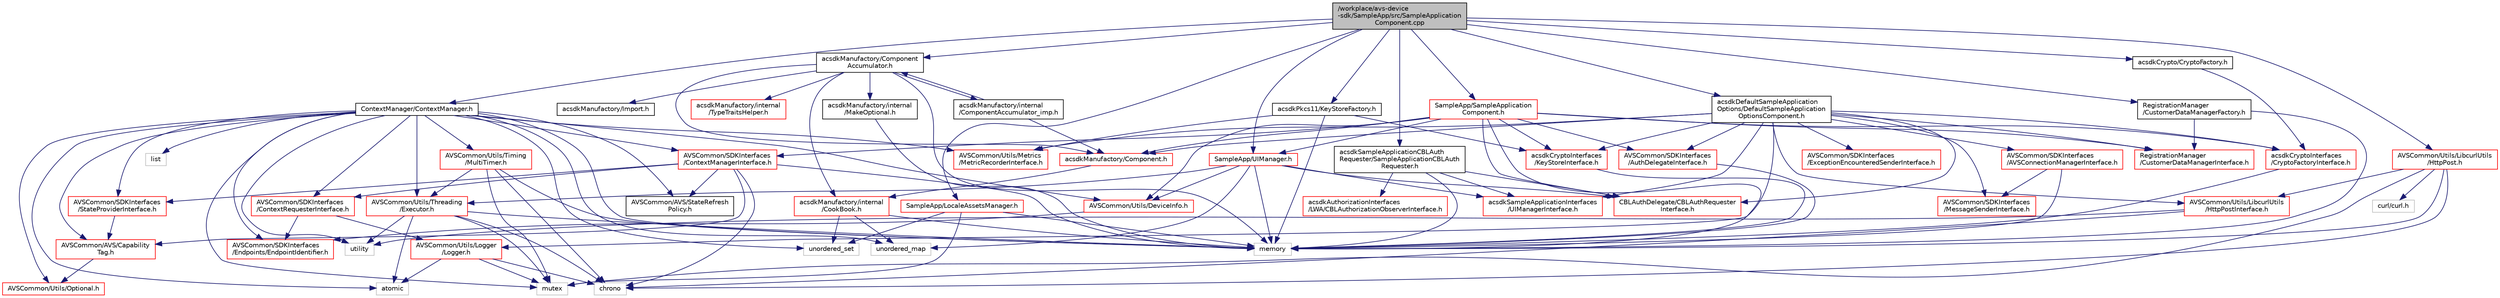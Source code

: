digraph "/workplace/avs-device-sdk/SampleApp/src/SampleApplicationComponent.cpp"
{
  edge [fontname="Helvetica",fontsize="10",labelfontname="Helvetica",labelfontsize="10"];
  node [fontname="Helvetica",fontsize="10",shape=record];
  Node0 [label="/workplace/avs-device\l-sdk/SampleApp/src/SampleApplication\lComponent.cpp",height=0.2,width=0.4,color="black", fillcolor="grey75", style="filled", fontcolor="black"];
  Node0 -> Node1 [color="midnightblue",fontsize="10",style="solid",fontname="Helvetica"];
  Node1 [label="acsdkCrypto/CryptoFactory.h",height=0.2,width=0.4,color="black", fillcolor="white", style="filled",URL="$_crypto_factory_8h.html"];
  Node1 -> Node2 [color="midnightblue",fontsize="10",style="solid",fontname="Helvetica"];
  Node2 [label="acsdkCryptoInterfaces\l/CryptoFactoryInterface.h",height=0.2,width=0.4,color="red", fillcolor="white", style="filled",URL="$_crypto_factory_interface_8h.html"];
  Node2 -> Node3 [color="midnightblue",fontsize="10",style="solid",fontname="Helvetica"];
  Node3 [label="memory",height=0.2,width=0.4,color="grey75", fillcolor="white", style="filled"];
  Node0 -> Node12 [color="midnightblue",fontsize="10",style="solid",fontname="Helvetica"];
  Node12 [label="acsdkManufactory/Component\lAccumulator.h",height=0.2,width=0.4,color="black", fillcolor="white", style="filled",URL="$_component_accumulator_8h.html"];
  Node12 -> Node3 [color="midnightblue",fontsize="10",style="solid",fontname="Helvetica"];
  Node12 -> Node13 [color="midnightblue",fontsize="10",style="solid",fontname="Helvetica"];
  Node13 [label="acsdkManufactory/Component.h",height=0.2,width=0.4,color="red", fillcolor="white", style="filled",URL="$_component_8h.html"];
  Node13 -> Node14 [color="midnightblue",fontsize="10",style="solid",fontname="Helvetica"];
  Node14 [label="acsdkManufactory/internal\l/CookBook.h",height=0.2,width=0.4,color="red", fillcolor="white", style="filled",URL="$_cook_book_8h.html"];
  Node14 -> Node3 [color="midnightblue",fontsize="10",style="solid",fontname="Helvetica"];
  Node14 -> Node17 [color="midnightblue",fontsize="10",style="solid",fontname="Helvetica"];
  Node17 [label="unordered_map",height=0.2,width=0.4,color="grey75", fillcolor="white", style="filled"];
  Node14 -> Node18 [color="midnightblue",fontsize="10",style="solid",fontname="Helvetica"];
  Node18 [label="unordered_set",height=0.2,width=0.4,color="grey75", fillcolor="white", style="filled"];
  Node12 -> Node56 [color="midnightblue",fontsize="10",style="solid",fontname="Helvetica"];
  Node56 [label="acsdkManufactory/Import.h",height=0.2,width=0.4,color="black", fillcolor="white", style="filled",URL="$_import_8h.html"];
  Node12 -> Node58 [color="midnightblue",fontsize="10",style="solid",fontname="Helvetica"];
  Node58 [label="acsdkManufactory/internal\l/MakeOptional.h",height=0.2,width=0.4,color="black", fillcolor="white", style="filled",URL="$_make_optional_8h.html"];
  Node58 -> Node3 [color="midnightblue",fontsize="10",style="solid",fontname="Helvetica"];
  Node12 -> Node14 [color="midnightblue",fontsize="10",style="solid",fontname="Helvetica"];
  Node12 -> Node45 [color="midnightblue",fontsize="10",style="solid",fontname="Helvetica"];
  Node45 [label="acsdkManufactory/internal\l/TypeTraitsHelper.h",height=0.2,width=0.4,color="red", fillcolor="white", style="filled",URL="$_type_traits_helper_8h.html"];
  Node12 -> Node60 [color="midnightblue",fontsize="10",style="solid",fontname="Helvetica"];
  Node60 [label="acsdkManufactory/internal\l/ComponentAccumulator_imp.h",height=0.2,width=0.4,color="black", fillcolor="white", style="filled",URL="$_component_accumulator__imp_8h.html"];
  Node60 -> Node13 [color="midnightblue",fontsize="10",style="solid",fontname="Helvetica"];
  Node60 -> Node12 [color="midnightblue",fontsize="10",style="solid",fontname="Helvetica"];
  Node0 -> Node61 [color="midnightblue",fontsize="10",style="solid",fontname="Helvetica"];
  Node61 [label="acsdkPkcs11/KeyStoreFactory.h",height=0.2,width=0.4,color="black", fillcolor="white", style="filled",URL="$_key_store_factory_8h.html"];
  Node61 -> Node3 [color="midnightblue",fontsize="10",style="solid",fontname="Helvetica"];
  Node61 -> Node62 [color="midnightblue",fontsize="10",style="solid",fontname="Helvetica"];
  Node62 [label="acsdkCryptoInterfaces\l/KeyStoreInterface.h",height=0.2,width=0.4,color="red", fillcolor="white", style="filled",URL="$_key_store_interface_8h.html"];
  Node62 -> Node3 [color="midnightblue",fontsize="10",style="solid",fontname="Helvetica"];
  Node61 -> Node63 [color="midnightblue",fontsize="10",style="solid",fontname="Helvetica"];
  Node63 [label="AVSCommon/Utils/Metrics\l/MetricRecorderInterface.h",height=0.2,width=0.4,color="red", fillcolor="white", style="filled",URL="$_metric_recorder_interface_8h.html"];
  Node0 -> Node69 [color="midnightblue",fontsize="10",style="solid",fontname="Helvetica"];
  Node69 [label="ContextManager/ContextManager.h",height=0.2,width=0.4,color="black", fillcolor="white", style="filled",URL="$_context_manager_8h.html"];
  Node69 -> Node33 [color="midnightblue",fontsize="10",style="solid",fontname="Helvetica"];
  Node33 [label="atomic",height=0.2,width=0.4,color="grey75", fillcolor="white", style="filled"];
  Node69 -> Node47 [color="midnightblue",fontsize="10",style="solid",fontname="Helvetica"];
  Node47 [label="list",height=0.2,width=0.4,color="grey75", fillcolor="white", style="filled"];
  Node69 -> Node3 [color="midnightblue",fontsize="10",style="solid",fontname="Helvetica"];
  Node69 -> Node70 [color="midnightblue",fontsize="10",style="solid",fontname="Helvetica"];
  Node70 [label="utility",height=0.2,width=0.4,color="grey75", fillcolor="white", style="filled"];
  Node69 -> Node34 [color="midnightblue",fontsize="10",style="solid",fontname="Helvetica"];
  Node34 [label="mutex",height=0.2,width=0.4,color="grey75", fillcolor="white", style="filled"];
  Node69 -> Node17 [color="midnightblue",fontsize="10",style="solid",fontname="Helvetica"];
  Node69 -> Node18 [color="midnightblue",fontsize="10",style="solid",fontname="Helvetica"];
  Node69 -> Node71 [color="midnightblue",fontsize="10",style="solid",fontname="Helvetica"];
  Node71 [label="AVSCommon/AVS/Capability\lTag.h",height=0.2,width=0.4,color="red", fillcolor="white", style="filled",URL="$_capability_tag_8h.html"];
  Node71 -> Node68 [color="midnightblue",fontsize="10",style="solid",fontname="Helvetica"];
  Node68 [label="AVSCommon/Utils/Optional.h",height=0.2,width=0.4,color="red", fillcolor="white", style="filled",URL="$_optional_8h.html"];
  Node69 -> Node72 [color="midnightblue",fontsize="10",style="solid",fontname="Helvetica"];
  Node72 [label="AVSCommon/AVS/StateRefresh\lPolicy.h",height=0.2,width=0.4,color="black", fillcolor="white", style="filled",URL="$_state_refresh_policy_8h.html"];
  Node69 -> Node73 [color="midnightblue",fontsize="10",style="solid",fontname="Helvetica"];
  Node73 [label="AVSCommon/SDKInterfaces\l/ContextManagerInterface.h",height=0.2,width=0.4,color="red", fillcolor="white", style="filled",URL="$_context_manager_interface_8h.html"];
  Node73 -> Node31 [color="midnightblue",fontsize="10",style="solid",fontname="Helvetica"];
  Node31 [label="chrono",height=0.2,width=0.4,color="grey75", fillcolor="white", style="filled"];
  Node73 -> Node3 [color="midnightblue",fontsize="10",style="solid",fontname="Helvetica"];
  Node73 -> Node71 [color="midnightblue",fontsize="10",style="solid",fontname="Helvetica"];
  Node73 -> Node72 [color="midnightblue",fontsize="10",style="solid",fontname="Helvetica"];
  Node73 -> Node83 [color="midnightblue",fontsize="10",style="solid",fontname="Helvetica"];
  Node83 [label="AVSCommon/SDKInterfaces\l/ContextRequesterInterface.h",height=0.2,width=0.4,color="red", fillcolor="white", style="filled",URL="$_context_requester_interface_8h.html"];
  Node83 -> Node32 [color="midnightblue",fontsize="10",style="solid",fontname="Helvetica"];
  Node32 [label="AVSCommon/Utils/Logger\l/Logger.h",height=0.2,width=0.4,color="red", fillcolor="white", style="filled",URL="$_logger_8h.html"];
  Node32 -> Node33 [color="midnightblue",fontsize="10",style="solid",fontname="Helvetica"];
  Node32 -> Node31 [color="midnightblue",fontsize="10",style="solid",fontname="Helvetica"];
  Node32 -> Node34 [color="midnightblue",fontsize="10",style="solid",fontname="Helvetica"];
  Node83 -> Node86 [color="midnightblue",fontsize="10",style="solid",fontname="Helvetica"];
  Node86 [label="AVSCommon/SDKInterfaces\l/Endpoints/EndpointIdentifier.h",height=0.2,width=0.4,color="red", fillcolor="white", style="filled",URL="$_endpoint_identifier_8h.html"];
  Node73 -> Node87 [color="midnightblue",fontsize="10",style="solid",fontname="Helvetica"];
  Node87 [label="AVSCommon/SDKInterfaces\l/StateProviderInterface.h",height=0.2,width=0.4,color="red", fillcolor="white", style="filled",URL="$_state_provider_interface_8h.html"];
  Node87 -> Node71 [color="midnightblue",fontsize="10",style="solid",fontname="Helvetica"];
  Node69 -> Node83 [color="midnightblue",fontsize="10",style="solid",fontname="Helvetica"];
  Node69 -> Node86 [color="midnightblue",fontsize="10",style="solid",fontname="Helvetica"];
  Node69 -> Node87 [color="midnightblue",fontsize="10",style="solid",fontname="Helvetica"];
  Node69 -> Node89 [color="midnightblue",fontsize="10",style="solid",fontname="Helvetica"];
  Node89 [label="AVSCommon/Utils/DeviceInfo.h",height=0.2,width=0.4,color="red", fillcolor="white", style="filled",URL="$_device_info_8h.html"];
  Node89 -> Node86 [color="midnightblue",fontsize="10",style="solid",fontname="Helvetica"];
  Node69 -> Node63 [color="midnightblue",fontsize="10",style="solid",fontname="Helvetica"];
  Node69 -> Node68 [color="midnightblue",fontsize="10",style="solid",fontname="Helvetica"];
  Node69 -> Node90 [color="midnightblue",fontsize="10",style="solid",fontname="Helvetica"];
  Node90 [label="AVSCommon/Utils/Threading\l/Executor.h",height=0.2,width=0.4,color="red", fillcolor="white", style="filled",URL="$_executor_8h.html"];
  Node90 -> Node33 [color="midnightblue",fontsize="10",style="solid",fontname="Helvetica"];
  Node90 -> Node31 [color="midnightblue",fontsize="10",style="solid",fontname="Helvetica"];
  Node90 -> Node3 [color="midnightblue",fontsize="10",style="solid",fontname="Helvetica"];
  Node90 -> Node34 [color="midnightblue",fontsize="10",style="solid",fontname="Helvetica"];
  Node90 -> Node70 [color="midnightblue",fontsize="10",style="solid",fontname="Helvetica"];
  Node69 -> Node101 [color="midnightblue",fontsize="10",style="solid",fontname="Helvetica"];
  Node101 [label="AVSCommon/Utils/Timing\l/MultiTimer.h",height=0.2,width=0.4,color="red", fillcolor="white", style="filled",URL="$_multi_timer_8h.html"];
  Node101 -> Node31 [color="midnightblue",fontsize="10",style="solid",fontname="Helvetica"];
  Node101 -> Node3 [color="midnightblue",fontsize="10",style="solid",fontname="Helvetica"];
  Node101 -> Node34 [color="midnightblue",fontsize="10",style="solid",fontname="Helvetica"];
  Node101 -> Node90 [color="midnightblue",fontsize="10",style="solid",fontname="Helvetica"];
  Node0 -> Node102 [color="midnightblue",fontsize="10",style="solid",fontname="Helvetica"];
  Node102 [label="acsdkSampleApplicationCBLAuth\lRequester/SampleApplicationCBLAuth\lRequester.h",height=0.2,width=0.4,color="black", fillcolor="white", style="filled",URL="$_sample_application_c_b_l_auth_requester_8h.html"];
  Node102 -> Node3 [color="midnightblue",fontsize="10",style="solid",fontname="Helvetica"];
  Node102 -> Node103 [color="midnightblue",fontsize="10",style="solid",fontname="Helvetica"];
  Node103 [label="acsdkSampleApplicationInterfaces\l/UIManagerInterface.h",height=0.2,width=0.4,color="red", fillcolor="white", style="filled",URL="$_u_i_manager_interface_8h.html"];
  Node102 -> Node104 [color="midnightblue",fontsize="10",style="solid",fontname="Helvetica"];
  Node104 [label="CBLAuthDelegate/CBLAuthRequester\lInterface.h",height=0.2,width=0.4,color="red", fillcolor="white", style="filled",URL="$_c_b_l_auth_requester_interface_8h.html"];
  Node102 -> Node105 [color="midnightblue",fontsize="10",style="solid",fontname="Helvetica"];
  Node105 [label="acsdkAuthorizationInterfaces\l/LWA/CBLAuthorizationObserverInterface.h",height=0.2,width=0.4,color="red", fillcolor="white", style="filled",URL="$_c_b_l_authorization_observer_interface_8h.html"];
  Node0 -> Node106 [color="midnightblue",fontsize="10",style="solid",fontname="Helvetica"];
  Node106 [label="acsdkDefaultSampleApplication\lOptions/DefaultSampleApplication\lOptionsComponent.h",height=0.2,width=0.4,color="black", fillcolor="white", style="filled",URL="$_default_sample_application_options_component_8h.html"];
  Node106 -> Node13 [color="midnightblue",fontsize="10",style="solid",fontname="Helvetica"];
  Node106 -> Node2 [color="midnightblue",fontsize="10",style="solid",fontname="Helvetica"];
  Node106 -> Node62 [color="midnightblue",fontsize="10",style="solid",fontname="Helvetica"];
  Node106 -> Node103 [color="midnightblue",fontsize="10",style="solid",fontname="Helvetica"];
  Node106 -> Node107 [color="midnightblue",fontsize="10",style="solid",fontname="Helvetica"];
  Node107 [label="AVSCommon/SDKInterfaces\l/AuthDelegateInterface.h",height=0.2,width=0.4,color="red", fillcolor="white", style="filled",URL="$_auth_delegate_interface_8h.html"];
  Node107 -> Node3 [color="midnightblue",fontsize="10",style="solid",fontname="Helvetica"];
  Node106 -> Node109 [color="midnightblue",fontsize="10",style="solid",fontname="Helvetica"];
  Node109 [label="AVSCommon/SDKInterfaces\l/AVSConnectionManagerInterface.h",height=0.2,width=0.4,color="red", fillcolor="white", style="filled",URL="$_a_v_s_connection_manager_interface_8h.html"];
  Node109 -> Node3 [color="midnightblue",fontsize="10",style="solid",fontname="Helvetica"];
  Node109 -> Node113 [color="midnightblue",fontsize="10",style="solid",fontname="Helvetica"];
  Node113 [label="AVSCommon/SDKInterfaces\l/MessageSenderInterface.h",height=0.2,width=0.4,color="red", fillcolor="white", style="filled",URL="$_message_sender_interface_8h.html"];
  Node106 -> Node119 [color="midnightblue",fontsize="10",style="solid",fontname="Helvetica"];
  Node119 [label="AVSCommon/SDKInterfaces\l/ExceptionEncounteredSenderInterface.h",height=0.2,width=0.4,color="red", fillcolor="white", style="filled",URL="$_exception_encountered_sender_interface_8h.html"];
  Node106 -> Node113 [color="midnightblue",fontsize="10",style="solid",fontname="Helvetica"];
  Node106 -> Node121 [color="midnightblue",fontsize="10",style="solid",fontname="Helvetica"];
  Node121 [label="AVSCommon/Utils/LibcurlUtils\l/HttpPostInterface.h",height=0.2,width=0.4,color="red", fillcolor="white", style="filled",URL="$_http_post_interface_8h.html"];
  Node121 -> Node31 [color="midnightblue",fontsize="10",style="solid",fontname="Helvetica"];
  Node121 -> Node70 [color="midnightblue",fontsize="10",style="solid",fontname="Helvetica"];
  Node106 -> Node32 [color="midnightblue",fontsize="10",style="solid",fontname="Helvetica"];
  Node106 -> Node63 [color="midnightblue",fontsize="10",style="solid",fontname="Helvetica"];
  Node106 -> Node104 [color="midnightblue",fontsize="10",style="solid",fontname="Helvetica"];
  Node106 -> Node123 [color="midnightblue",fontsize="10",style="solid",fontname="Helvetica"];
  Node123 [label="RegistrationManager\l/CustomerDataManagerInterface.h",height=0.2,width=0.4,color="red", fillcolor="white", style="filled",URL="$_customer_data_manager_interface_8h.html"];
  Node0 -> Node125 [color="midnightblue",fontsize="10",style="solid",fontname="Helvetica"];
  Node125 [label="AVSCommon/Utils/LibcurlUtils\l/HttpPost.h",height=0.2,width=0.4,color="red", fillcolor="white", style="filled",URL="$_http_post_8h.html"];
  Node125 -> Node31 [color="midnightblue",fontsize="10",style="solid",fontname="Helvetica"];
  Node125 -> Node126 [color="midnightblue",fontsize="10",style="solid",fontname="Helvetica"];
  Node126 [label="curl/curl.h",height=0.2,width=0.4,color="grey75", fillcolor="white", style="filled"];
  Node125 -> Node3 [color="midnightblue",fontsize="10",style="solid",fontname="Helvetica"];
  Node125 -> Node34 [color="midnightblue",fontsize="10",style="solid",fontname="Helvetica"];
  Node125 -> Node121 [color="midnightblue",fontsize="10",style="solid",fontname="Helvetica"];
  Node0 -> Node130 [color="midnightblue",fontsize="10",style="solid",fontname="Helvetica"];
  Node130 [label="RegistrationManager\l/CustomerDataManagerFactory.h",height=0.2,width=0.4,color="black", fillcolor="white", style="filled",URL="$_customer_data_manager_factory_8h.html"];
  Node130 -> Node3 [color="midnightblue",fontsize="10",style="solid",fontname="Helvetica"];
  Node130 -> Node123 [color="midnightblue",fontsize="10",style="solid",fontname="Helvetica"];
  Node0 -> Node131 [color="midnightblue",fontsize="10",style="solid",fontname="Helvetica"];
  Node131 [label="SampleApp/LocaleAssetsManager.h",height=0.2,width=0.4,color="red", fillcolor="white", style="filled",URL="$_locale_assets_manager_8h.html"];
  Node131 -> Node3 [color="midnightblue",fontsize="10",style="solid",fontname="Helvetica"];
  Node131 -> Node34 [color="midnightblue",fontsize="10",style="solid",fontname="Helvetica"];
  Node131 -> Node18 [color="midnightblue",fontsize="10",style="solid",fontname="Helvetica"];
  Node0 -> Node159 [color="midnightblue",fontsize="10",style="solid",fontname="Helvetica"];
  Node159 [label="SampleApp/SampleApplication\lComponent.h",height=0.2,width=0.4,color="red", fillcolor="white", style="filled",URL="$_sample_application_component_8h.html"];
  Node159 -> Node3 [color="midnightblue",fontsize="10",style="solid",fontname="Helvetica"];
  Node159 -> Node13 [color="midnightblue",fontsize="10",style="solid",fontname="Helvetica"];
  Node159 -> Node2 [color="midnightblue",fontsize="10",style="solid",fontname="Helvetica"];
  Node159 -> Node62 [color="midnightblue",fontsize="10",style="solid",fontname="Helvetica"];
  Node159 -> Node107 [color="midnightblue",fontsize="10",style="solid",fontname="Helvetica"];
  Node159 -> Node73 [color="midnightblue",fontsize="10",style="solid",fontname="Helvetica"];
  Node159 -> Node89 [color="midnightblue",fontsize="10",style="solid",fontname="Helvetica"];
  Node159 -> Node104 [color="midnightblue",fontsize="10",style="solid",fontname="Helvetica"];
  Node159 -> Node123 [color="midnightblue",fontsize="10",style="solid",fontname="Helvetica"];
  Node159 -> Node167 [color="midnightblue",fontsize="10",style="solid",fontname="Helvetica"];
  Node167 [label="SampleApp/UIManager.h",height=0.2,width=0.4,color="red", fillcolor="white", style="filled",URL="$_u_i_manager_8h.html"];
  Node167 -> Node3 [color="midnightblue",fontsize="10",style="solid",fontname="Helvetica"];
  Node167 -> Node17 [color="midnightblue",fontsize="10",style="solid",fontname="Helvetica"];
  Node167 -> Node103 [color="midnightblue",fontsize="10",style="solid",fontname="Helvetica"];
  Node167 -> Node89 [color="midnightblue",fontsize="10",style="solid",fontname="Helvetica"];
  Node167 -> Node90 [color="midnightblue",fontsize="10",style="solid",fontname="Helvetica"];
  Node167 -> Node104 [color="midnightblue",fontsize="10",style="solid",fontname="Helvetica"];
  Node0 -> Node167 [color="midnightblue",fontsize="10",style="solid",fontname="Helvetica"];
}
